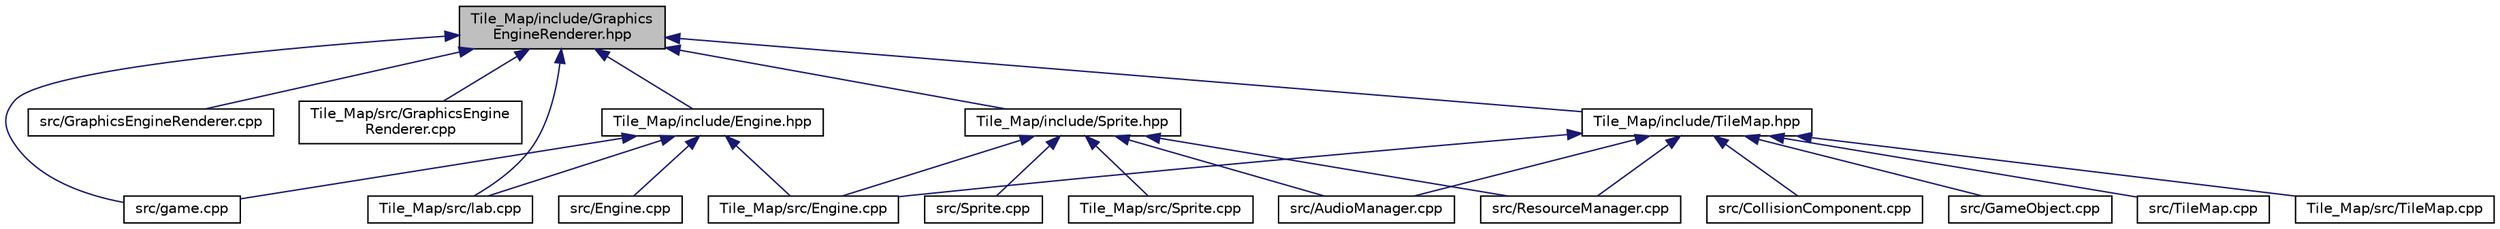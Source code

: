 digraph "Tile_Map/include/GraphicsEngineRenderer.hpp"
{
  edge [fontname="Helvetica",fontsize="10",labelfontname="Helvetica",labelfontsize="10"];
  node [fontname="Helvetica",fontsize="10",shape=record];
  Node2 [label="Tile_Map/include/Graphics\lEngineRenderer.hpp",height=0.2,width=0.4,color="black", fillcolor="grey75", style="filled", fontcolor="black"];
  Node2 -> Node3 [dir="back",color="midnightblue",fontsize="10",style="solid",fontname="Helvetica"];
  Node3 [label="src/game.cpp",height=0.2,width=0.4,color="black", fillcolor="white", style="filled",URL="$game_8cpp.html"];
  Node2 -> Node4 [dir="back",color="midnightblue",fontsize="10",style="solid",fontname="Helvetica"];
  Node4 [label="src/GraphicsEngineRenderer.cpp",height=0.2,width=0.4,color="black", fillcolor="white", style="filled",URL="$src_2GraphicsEngineRenderer_8cpp.html"];
  Node2 -> Node5 [dir="back",color="midnightblue",fontsize="10",style="solid",fontname="Helvetica"];
  Node5 [label="Tile_Map/src/GraphicsEngine\lRenderer.cpp",height=0.2,width=0.4,color="black", fillcolor="white", style="filled",URL="$Tile__Map_2src_2GraphicsEngineRenderer_8cpp.html"];
  Node2 -> Node6 [dir="back",color="midnightblue",fontsize="10",style="solid",fontname="Helvetica"];
  Node6 [label="Tile_Map/src/lab.cpp",height=0.2,width=0.4,color="black", fillcolor="white", style="filled",URL="$lab_8cpp.html"];
  Node2 -> Node7 [dir="back",color="midnightblue",fontsize="10",style="solid",fontname="Helvetica"];
  Node7 [label="Tile_Map/include/Engine.hpp",height=0.2,width=0.4,color="black", fillcolor="white", style="filled",URL="$Tile__Map_2include_2Engine_8hpp.html"];
  Node7 -> Node8 [dir="back",color="midnightblue",fontsize="10",style="solid",fontname="Helvetica"];
  Node8 [label="src/Engine.cpp",height=0.2,width=0.4,color="black", fillcolor="white", style="filled",URL="$src_2Engine_8cpp.html"];
  Node7 -> Node3 [dir="back",color="midnightblue",fontsize="10",style="solid",fontname="Helvetica"];
  Node7 -> Node9 [dir="back",color="midnightblue",fontsize="10",style="solid",fontname="Helvetica"];
  Node9 [label="Tile_Map/src/Engine.cpp",height=0.2,width=0.4,color="black", fillcolor="white", style="filled",URL="$Tile__Map_2src_2Engine_8cpp.html"];
  Node7 -> Node6 [dir="back",color="midnightblue",fontsize="10",style="solid",fontname="Helvetica"];
  Node2 -> Node10 [dir="back",color="midnightblue",fontsize="10",style="solid",fontname="Helvetica"];
  Node10 [label="Tile_Map/include/Sprite.hpp",height=0.2,width=0.4,color="black", fillcolor="white", style="filled",URL="$Tile__Map_2include_2Sprite_8hpp.html"];
  Node10 -> Node11 [dir="back",color="midnightblue",fontsize="10",style="solid",fontname="Helvetica"];
  Node11 [label="src/AudioManager.cpp",height=0.2,width=0.4,color="black", fillcolor="white", style="filled",URL="$AudioManager_8cpp.html"];
  Node10 -> Node12 [dir="back",color="midnightblue",fontsize="10",style="solid",fontname="Helvetica"];
  Node12 [label="src/ResourceManager.cpp",height=0.2,width=0.4,color="black", fillcolor="white", style="filled",URL="$ResourceManager_8cpp.html"];
  Node10 -> Node13 [dir="back",color="midnightblue",fontsize="10",style="solid",fontname="Helvetica"];
  Node13 [label="src/Sprite.cpp",height=0.2,width=0.4,color="black", fillcolor="white", style="filled",URL="$src_2Sprite_8cpp.html"];
  Node10 -> Node9 [dir="back",color="midnightblue",fontsize="10",style="solid",fontname="Helvetica"];
  Node10 -> Node14 [dir="back",color="midnightblue",fontsize="10",style="solid",fontname="Helvetica"];
  Node14 [label="Tile_Map/src/Sprite.cpp",height=0.2,width=0.4,color="black", fillcolor="white", style="filled",URL="$Tile__Map_2src_2Sprite_8cpp.html"];
  Node2 -> Node15 [dir="back",color="midnightblue",fontsize="10",style="solid",fontname="Helvetica"];
  Node15 [label="Tile_Map/include/TileMap.hpp",height=0.2,width=0.4,color="black", fillcolor="white", style="filled",URL="$Tile__Map_2include_2TileMap_8hpp.html"];
  Node15 -> Node11 [dir="back",color="midnightblue",fontsize="10",style="solid",fontname="Helvetica"];
  Node15 -> Node16 [dir="back",color="midnightblue",fontsize="10",style="solid",fontname="Helvetica"];
  Node16 [label="src/CollisionComponent.cpp",height=0.2,width=0.4,color="black", fillcolor="white", style="filled",URL="$CollisionComponent_8cpp.html"];
  Node15 -> Node17 [dir="back",color="midnightblue",fontsize="10",style="solid",fontname="Helvetica"];
  Node17 [label="src/GameObject.cpp",height=0.2,width=0.4,color="black", fillcolor="white", style="filled",URL="$GameObject_8cpp.html"];
  Node15 -> Node12 [dir="back",color="midnightblue",fontsize="10",style="solid",fontname="Helvetica"];
  Node15 -> Node18 [dir="back",color="midnightblue",fontsize="10",style="solid",fontname="Helvetica"];
  Node18 [label="src/TileMap.cpp",height=0.2,width=0.4,color="black", fillcolor="white", style="filled",URL="$src_2TileMap_8cpp.html"];
  Node15 -> Node9 [dir="back",color="midnightblue",fontsize="10",style="solid",fontname="Helvetica"];
  Node15 -> Node19 [dir="back",color="midnightblue",fontsize="10",style="solid",fontname="Helvetica"];
  Node19 [label="Tile_Map/src/TileMap.cpp",height=0.2,width=0.4,color="black", fillcolor="white", style="filled",URL="$Tile__Map_2src_2TileMap_8cpp.html"];
}
